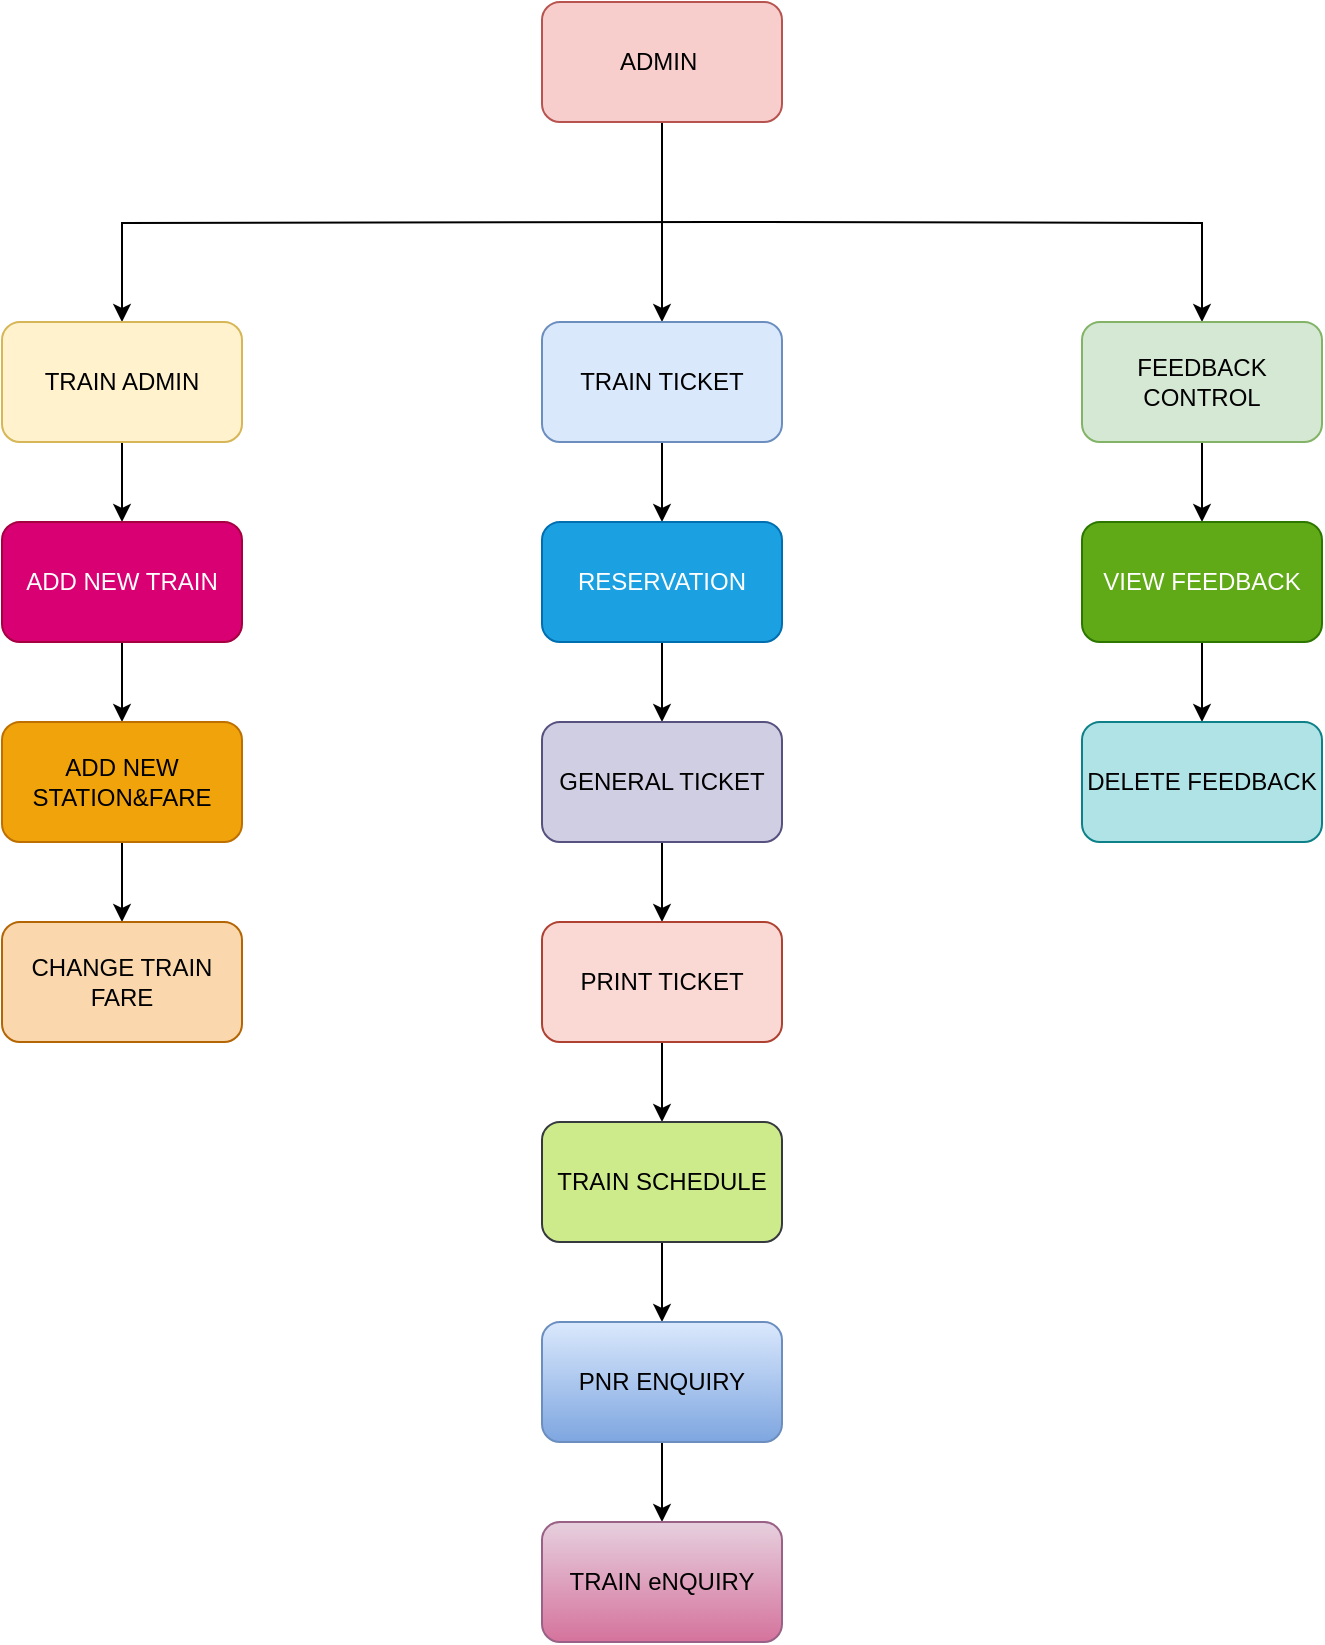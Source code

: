 <mxfile version="22.0.0" type="device">
  <diagram name="Page-1" id="IcYI93ME0N--H37FZ3eT">
    <mxGraphModel dx="1886" dy="558" grid="1" gridSize="10" guides="1" tooltips="1" connect="1" arrows="1" fold="1" page="1" pageScale="1" pageWidth="850" pageHeight="1100" math="0" shadow="0">
      <root>
        <mxCell id="0" />
        <mxCell id="1" parent="0" />
        <mxCell id="uQxzIOvWOeLOxxspnTJq-3" value="" style="edgeStyle=orthogonalEdgeStyle;rounded=0;orthogonalLoop=1;jettySize=auto;html=1;" edge="1" parent="1" target="uQxzIOvWOeLOxxspnTJq-2">
          <mxGeometry relative="1" as="geometry">
            <mxPoint x="210" y="190" as="sourcePoint" />
          </mxGeometry>
        </mxCell>
        <mxCell id="uQxzIOvWOeLOxxspnTJq-5" value="" style="edgeStyle=orthogonalEdgeStyle;rounded=0;orthogonalLoop=1;jettySize=auto;html=1;" edge="1" parent="1" source="uQxzIOvWOeLOxxspnTJq-1" target="uQxzIOvWOeLOxxspnTJq-4">
          <mxGeometry relative="1" as="geometry" />
        </mxCell>
        <mxCell id="uQxzIOvWOeLOxxspnTJq-7" value="" style="edgeStyle=orthogonalEdgeStyle;rounded=0;orthogonalLoop=1;jettySize=auto;html=1;" edge="1" parent="1" target="uQxzIOvWOeLOxxspnTJq-6">
          <mxGeometry relative="1" as="geometry">
            <mxPoint x="210" y="190" as="sourcePoint" />
          </mxGeometry>
        </mxCell>
        <mxCell id="uQxzIOvWOeLOxxspnTJq-1" value="ADMIN&amp;nbsp;" style="rounded=1;whiteSpace=wrap;html=1;fillColor=#f8cecc;strokeColor=#b85450;" vertex="1" parent="1">
          <mxGeometry x="120" y="80" width="120" height="60" as="geometry" />
        </mxCell>
        <mxCell id="uQxzIOvWOeLOxxspnTJq-15" style="edgeStyle=orthogonalEdgeStyle;rounded=0;orthogonalLoop=1;jettySize=auto;html=1;exitX=0.5;exitY=1;exitDx=0;exitDy=0;entryX=0.5;entryY=0;entryDx=0;entryDy=0;" edge="1" parent="1" source="uQxzIOvWOeLOxxspnTJq-2" target="uQxzIOvWOeLOxxspnTJq-8">
          <mxGeometry relative="1" as="geometry" />
        </mxCell>
        <mxCell id="uQxzIOvWOeLOxxspnTJq-2" value="TRAIN ADMIN" style="whiteSpace=wrap;html=1;rounded=1;fillColor=#fff2cc;strokeColor=#d6b656;" vertex="1" parent="1">
          <mxGeometry x="-150" y="240" width="120" height="60" as="geometry" />
        </mxCell>
        <mxCell id="uQxzIOvWOeLOxxspnTJq-20" value="" style="edgeStyle=orthogonalEdgeStyle;rounded=0;orthogonalLoop=1;jettySize=auto;html=1;" edge="1" parent="1" source="uQxzIOvWOeLOxxspnTJq-4" target="uQxzIOvWOeLOxxspnTJq-19">
          <mxGeometry relative="1" as="geometry" />
        </mxCell>
        <mxCell id="uQxzIOvWOeLOxxspnTJq-4" value="TRAIN TICKET" style="whiteSpace=wrap;html=1;rounded=1;fillColor=#dae8fc;strokeColor=#6c8ebf;" vertex="1" parent="1">
          <mxGeometry x="120" y="240" width="120" height="60" as="geometry" />
        </mxCell>
        <mxCell id="uQxzIOvWOeLOxxspnTJq-32" value="" style="edgeStyle=orthogonalEdgeStyle;rounded=0;orthogonalLoop=1;jettySize=auto;html=1;" edge="1" parent="1" source="uQxzIOvWOeLOxxspnTJq-6" target="uQxzIOvWOeLOxxspnTJq-31">
          <mxGeometry relative="1" as="geometry" />
        </mxCell>
        <mxCell id="uQxzIOvWOeLOxxspnTJq-6" value="FEEDBACK CONTROL" style="whiteSpace=wrap;html=1;rounded=1;fillColor=#d5e8d4;strokeColor=#82b366;" vertex="1" parent="1">
          <mxGeometry x="390" y="240" width="120" height="60" as="geometry" />
        </mxCell>
        <mxCell id="uQxzIOvWOeLOxxspnTJq-16" style="edgeStyle=orthogonalEdgeStyle;rounded=0;orthogonalLoop=1;jettySize=auto;html=1;exitX=0.5;exitY=1;exitDx=0;exitDy=0;" edge="1" parent="1" source="uQxzIOvWOeLOxxspnTJq-8" target="uQxzIOvWOeLOxxspnTJq-10">
          <mxGeometry relative="1" as="geometry" />
        </mxCell>
        <mxCell id="uQxzIOvWOeLOxxspnTJq-8" value="ADD NEW TRAIN" style="whiteSpace=wrap;html=1;rounded=1;fillColor=#d80073;fontColor=#ffffff;strokeColor=#A50040;" vertex="1" parent="1">
          <mxGeometry x="-150" y="340" width="120" height="60" as="geometry" />
        </mxCell>
        <mxCell id="uQxzIOvWOeLOxxspnTJq-18" value="" style="edgeStyle=orthogonalEdgeStyle;rounded=0;orthogonalLoop=1;jettySize=auto;html=1;" edge="1" parent="1" source="uQxzIOvWOeLOxxspnTJq-10" target="uQxzIOvWOeLOxxspnTJq-17">
          <mxGeometry relative="1" as="geometry" />
        </mxCell>
        <mxCell id="uQxzIOvWOeLOxxspnTJq-10" value="ADD NEW STATION&amp;amp;FARE" style="whiteSpace=wrap;html=1;rounded=1;fillColor=#f0a30a;fontColor=#000000;strokeColor=#BD7000;" vertex="1" parent="1">
          <mxGeometry x="-150" y="440" width="120" height="60" as="geometry" />
        </mxCell>
        <mxCell id="uQxzIOvWOeLOxxspnTJq-17" value="CHANGE TRAIN FARE" style="whiteSpace=wrap;html=1;rounded=1;fillColor=#fad7ac;strokeColor=#b46504;" vertex="1" parent="1">
          <mxGeometry x="-150" y="540" width="120" height="60" as="geometry" />
        </mxCell>
        <mxCell id="uQxzIOvWOeLOxxspnTJq-22" value="" style="edgeStyle=orthogonalEdgeStyle;rounded=0;orthogonalLoop=1;jettySize=auto;html=1;" edge="1" parent="1" source="uQxzIOvWOeLOxxspnTJq-19" target="uQxzIOvWOeLOxxspnTJq-21">
          <mxGeometry relative="1" as="geometry" />
        </mxCell>
        <mxCell id="uQxzIOvWOeLOxxspnTJq-19" value="RESERVATION" style="whiteSpace=wrap;html=1;rounded=1;fillColor=#1ba1e2;fontColor=#ffffff;strokeColor=#006EAF;" vertex="1" parent="1">
          <mxGeometry x="120" y="340" width="120" height="60" as="geometry" />
        </mxCell>
        <mxCell id="uQxzIOvWOeLOxxspnTJq-24" value="" style="edgeStyle=orthogonalEdgeStyle;rounded=0;orthogonalLoop=1;jettySize=auto;html=1;" edge="1" parent="1" source="uQxzIOvWOeLOxxspnTJq-21" target="uQxzIOvWOeLOxxspnTJq-23">
          <mxGeometry relative="1" as="geometry" />
        </mxCell>
        <mxCell id="uQxzIOvWOeLOxxspnTJq-21" value="GENERAL TICKET" style="whiteSpace=wrap;html=1;rounded=1;fillColor=#d0cee2;strokeColor=#56517e;" vertex="1" parent="1">
          <mxGeometry x="120" y="440" width="120" height="60" as="geometry" />
        </mxCell>
        <mxCell id="uQxzIOvWOeLOxxspnTJq-26" value="" style="edgeStyle=orthogonalEdgeStyle;rounded=0;orthogonalLoop=1;jettySize=auto;html=1;" edge="1" parent="1" source="uQxzIOvWOeLOxxspnTJq-23" target="uQxzIOvWOeLOxxspnTJq-25">
          <mxGeometry relative="1" as="geometry" />
        </mxCell>
        <mxCell id="uQxzIOvWOeLOxxspnTJq-23" value="PRINT TICKET" style="whiteSpace=wrap;html=1;rounded=1;fillColor=#fad9d5;strokeColor=#ae4132;" vertex="1" parent="1">
          <mxGeometry x="120" y="540" width="120" height="60" as="geometry" />
        </mxCell>
        <mxCell id="uQxzIOvWOeLOxxspnTJq-28" value="" style="edgeStyle=orthogonalEdgeStyle;rounded=0;orthogonalLoop=1;jettySize=auto;html=1;" edge="1" parent="1" source="uQxzIOvWOeLOxxspnTJq-25" target="uQxzIOvWOeLOxxspnTJq-27">
          <mxGeometry relative="1" as="geometry" />
        </mxCell>
        <mxCell id="uQxzIOvWOeLOxxspnTJq-25" value="TRAIN SCHEDULE" style="whiteSpace=wrap;html=1;rounded=1;fillColor=#cdeb8b;strokeColor=#36393d;" vertex="1" parent="1">
          <mxGeometry x="120" y="640" width="120" height="60" as="geometry" />
        </mxCell>
        <mxCell id="uQxzIOvWOeLOxxspnTJq-30" value="" style="edgeStyle=orthogonalEdgeStyle;rounded=0;orthogonalLoop=1;jettySize=auto;html=1;" edge="1" parent="1" source="uQxzIOvWOeLOxxspnTJq-27" target="uQxzIOvWOeLOxxspnTJq-29">
          <mxGeometry relative="1" as="geometry" />
        </mxCell>
        <mxCell id="uQxzIOvWOeLOxxspnTJq-27" value="PNR ENQUIRY" style="whiteSpace=wrap;html=1;rounded=1;fillColor=#dae8fc;gradientColor=#7ea6e0;strokeColor=#6c8ebf;" vertex="1" parent="1">
          <mxGeometry x="120" y="740" width="120" height="60" as="geometry" />
        </mxCell>
        <mxCell id="uQxzIOvWOeLOxxspnTJq-29" value="TRAIN eNQUIRY" style="whiteSpace=wrap;html=1;rounded=1;fillColor=#e6d0de;gradientColor=#d5739d;strokeColor=#996185;" vertex="1" parent="1">
          <mxGeometry x="120" y="840" width="120" height="60" as="geometry" />
        </mxCell>
        <mxCell id="uQxzIOvWOeLOxxspnTJq-34" value="" style="edgeStyle=orthogonalEdgeStyle;rounded=0;orthogonalLoop=1;jettySize=auto;html=1;" edge="1" parent="1" source="uQxzIOvWOeLOxxspnTJq-31" target="uQxzIOvWOeLOxxspnTJq-33">
          <mxGeometry relative="1" as="geometry" />
        </mxCell>
        <mxCell id="uQxzIOvWOeLOxxspnTJq-31" value="VIEW FEEDBACK" style="whiteSpace=wrap;html=1;rounded=1;fillColor=#60a917;fontColor=#ffffff;strokeColor=#2D7600;" vertex="1" parent="1">
          <mxGeometry x="390" y="340" width="120" height="60" as="geometry" />
        </mxCell>
        <mxCell id="uQxzIOvWOeLOxxspnTJq-33" value="DELETE FEEDBACK" style="whiteSpace=wrap;html=1;rounded=1;fillColor=#b0e3e6;strokeColor=#0e8088;" vertex="1" parent="1">
          <mxGeometry x="390" y="440" width="120" height="60" as="geometry" />
        </mxCell>
      </root>
    </mxGraphModel>
  </diagram>
</mxfile>
